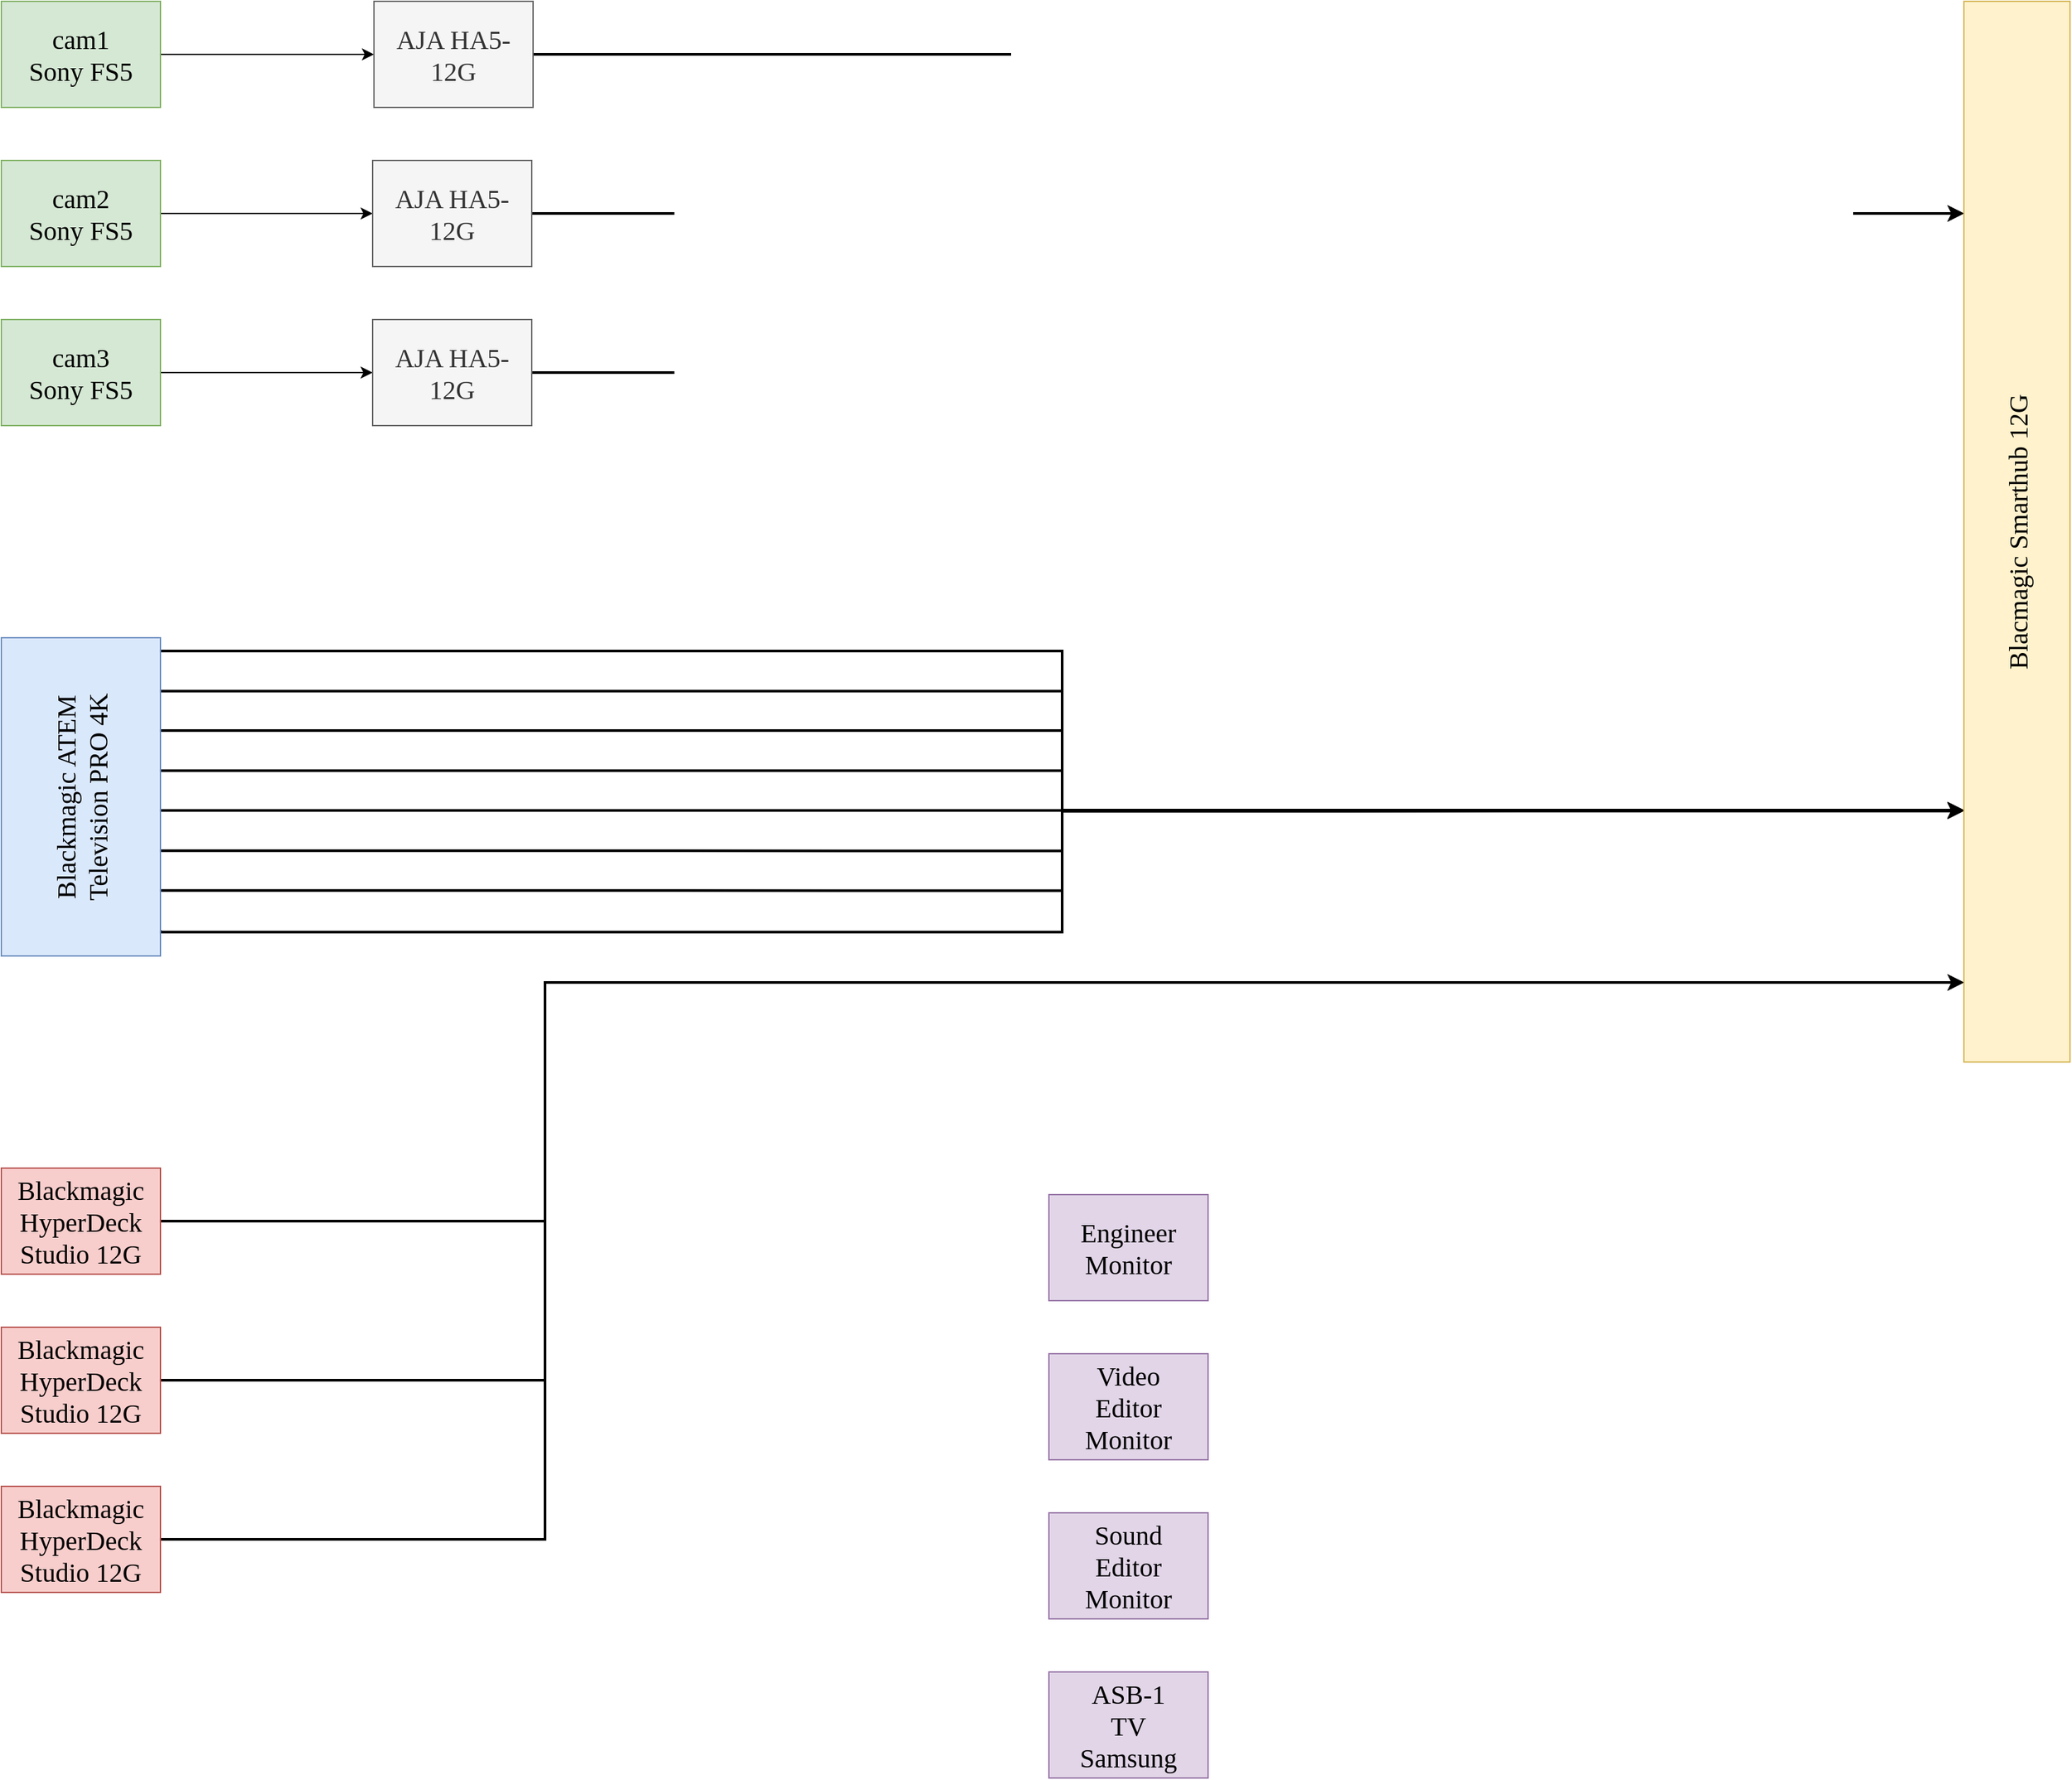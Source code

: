 <mxfile version="10.6.5" type="github"><diagram id="8zPpaCdNfco4rCtqq6pd" name="Chromakey ASB-1"><mxGraphModel dx="2830" dy="1672" grid="1" gridSize="10" guides="1" tooltips="1" connect="1" arrows="1" fold="1" page="1" pageScale="1" pageWidth="2336" pageHeight="1654" math="0" shadow="0"><root><mxCell id="0"/><mxCell id="1" parent="0"/><mxCell id="PRNeWvGEzYsnuZo690AR-102" style="edgeStyle=orthogonalEdgeStyle;rounded=0;orthogonalLoop=1;jettySize=auto;html=1;entryX=0;entryY=0.5;entryDx=0;entryDy=0;fontFamily=Verdana;fontSize=20;" parent="1" source="PRNeWvGEzYsnuZo690AR-89" target="PRNeWvGEzYsnuZo690AR-96" edge="1"><mxGeometry relative="1" as="geometry"/></mxCell><mxCell id="PRNeWvGEzYsnuZo690AR-89" value="cam1&lt;br&gt;Sony FS5&lt;br&gt;" style="rounded=0;whiteSpace=wrap;html=1;fontFamily=Verdana;fontSize=20;fillColor=#d5e8d4;strokeColor=#82b366;" parent="1" vertex="1"><mxGeometry x="400" y="160" width="120" height="80" as="geometry"/></mxCell><mxCell id="PRNeWvGEzYsnuZo690AR-105" style="edgeStyle=orthogonalEdgeStyle;rounded=0;orthogonalLoop=1;jettySize=auto;html=1;entryX=0;entryY=0.5;entryDx=0;entryDy=0;fontFamily=Verdana;fontSize=20;" parent="1" source="PRNeWvGEzYsnuZo690AR-94" target="PRNeWvGEzYsnuZo690AR-100" edge="1"><mxGeometry relative="1" as="geometry"/></mxCell><mxCell id="PRNeWvGEzYsnuZo690AR-94" value="cam2&lt;br&gt;Sony FS5&lt;br&gt;" style="rounded=0;whiteSpace=wrap;html=1;fontFamily=Verdana;fontSize=20;fillColor=#d5e8d4;strokeColor=#82b366;" parent="1" vertex="1"><mxGeometry x="400" y="280" width="120" height="80" as="geometry"/></mxCell><mxCell id="PRNeWvGEzYsnuZo690AR-106" style="edgeStyle=orthogonalEdgeStyle;rounded=0;orthogonalLoop=1;jettySize=auto;html=1;entryX=0;entryY=0.5;entryDx=0;entryDy=0;fontFamily=Verdana;fontSize=20;" parent="1" source="PRNeWvGEzYsnuZo690AR-95" target="PRNeWvGEzYsnuZo690AR-101" edge="1"><mxGeometry relative="1" as="geometry"/></mxCell><mxCell id="PRNeWvGEzYsnuZo690AR-95" value="cam3&lt;br&gt;Sony FS5&lt;br&gt;" style="rounded=0;whiteSpace=wrap;html=1;fontFamily=Verdana;fontSize=20;fillColor=#d5e8d4;strokeColor=#82b366;" parent="1" vertex="1"><mxGeometry x="400" y="400" width="120" height="80" as="geometry"/></mxCell><mxCell id="BGWSi0pUhEESYbRutxwz-27" style="edgeStyle=orthogonalEdgeStyle;rounded=0;orthogonalLoop=1;jettySize=auto;html=1;startArrow=none;startFill=0;endArrow=classic;endFill=1;strokeWidth=2;fontFamily=Verdana;fontSize=31;" edge="1" parent="1" source="PRNeWvGEzYsnuZo690AR-96" target="BGWSi0pUhEESYbRutxwz-24"><mxGeometry relative="1" as="geometry"><Array as="points"><mxPoint x="1340" y="200"/><mxPoint x="1340" y="320"/></Array></mxGeometry></mxCell><mxCell id="PRNeWvGEzYsnuZo690AR-96" value="&lt;span&gt;AJA HA5-12G&lt;/span&gt;&lt;br&gt;" style="rounded=0;whiteSpace=wrap;html=1;fontFamily=Verdana;fontSize=20;fillColor=#f5f5f5;strokeColor=#666666;fontColor=#333333;" parent="1" vertex="1"><mxGeometry x="681" y="160" width="120" height="80" as="geometry"/></mxCell><mxCell id="BGWSi0pUhEESYbRutxwz-28" style="edgeStyle=orthogonalEdgeStyle;rounded=0;orthogonalLoop=1;jettySize=auto;html=1;startArrow=none;startFill=0;endArrow=classic;endFill=1;strokeWidth=2;fontFamily=Verdana;fontSize=31;" edge="1" parent="1" source="PRNeWvGEzYsnuZo690AR-100" target="BGWSi0pUhEESYbRutxwz-24"><mxGeometry relative="1" as="geometry"><Array as="points"><mxPoint x="1650" y="320"/><mxPoint x="1650" y="320"/></Array></mxGeometry></mxCell><mxCell id="PRNeWvGEzYsnuZo690AR-100" value="&lt;span&gt;AJA HA5-12G&lt;/span&gt;&lt;br&gt;" style="rounded=0;whiteSpace=wrap;html=1;fontFamily=Verdana;fontSize=20;fillColor=#f5f5f5;strokeColor=#666666;fontColor=#333333;" parent="1" vertex="1"><mxGeometry x="680" y="280" width="120" height="80" as="geometry"/></mxCell><mxCell id="BGWSi0pUhEESYbRutxwz-29" style="edgeStyle=orthogonalEdgeStyle;rounded=0;orthogonalLoop=1;jettySize=auto;html=1;startArrow=none;startFill=0;endArrow=classic;endFill=1;strokeWidth=2;fontFamily=Verdana;fontSize=31;" edge="1" parent="1" source="PRNeWvGEzYsnuZo690AR-101" target="BGWSi0pUhEESYbRutxwz-24"><mxGeometry relative="1" as="geometry"><Array as="points"><mxPoint x="1340" y="440"/><mxPoint x="1340" y="320"/></Array></mxGeometry></mxCell><mxCell id="PRNeWvGEzYsnuZo690AR-101" value="&lt;span&gt;AJA HA5-12G&lt;/span&gt;&lt;br&gt;" style="rounded=0;whiteSpace=wrap;html=1;fontFamily=Verdana;fontSize=20;fillColor=#f5f5f5;strokeColor=#666666;fontColor=#333333;" parent="1" vertex="1"><mxGeometry x="680" y="400" width="120" height="80" as="geometry"/></mxCell><mxCell id="BGWSi0pUhEESYbRutxwz-40" style="edgeStyle=orthogonalEdgeStyle;rounded=0;orthogonalLoop=1;jettySize=auto;html=1;startArrow=none;startFill=0;endArrow=classic;endFill=1;strokeWidth=2;fontFamily=Verdana;fontSize=20;" edge="1" parent="1"><mxGeometry relative="1" as="geometry"><mxPoint x="520" y="680.286" as="sourcePoint"/><mxPoint x="1880" y="770.286" as="targetPoint"/><Array as="points"><mxPoint x="1200" y="680"/><mxPoint x="1200" y="770"/></Array></mxGeometry></mxCell><mxCell id="BGWSi0pUhEESYbRutxwz-41" style="edgeStyle=orthogonalEdgeStyle;rounded=0;orthogonalLoop=1;jettySize=auto;html=1;startArrow=none;startFill=0;endArrow=classic;endFill=1;strokeWidth=2;fontFamily=Verdana;fontSize=20;" edge="1" parent="1" source="ANexXLqlYqrbS0PYl5LX-39" target="BGWSi0pUhEESYbRutxwz-24"><mxGeometry relative="1" as="geometry"><Array as="points"><mxPoint x="1200" y="650"/><mxPoint x="1200" y="770"/></Array></mxGeometry></mxCell><mxCell id="BGWSi0pUhEESYbRutxwz-42" style="edgeStyle=orthogonalEdgeStyle;rounded=0;orthogonalLoop=1;jettySize=auto;html=1;startArrow=none;startFill=0;endArrow=classic;endFill=1;strokeWidth=2;fontFamily=Verdana;fontSize=20;" edge="1" parent="1"><mxGeometry relative="1" as="geometry"><mxPoint x="520" y="710" as="sourcePoint"/><mxPoint x="1880" y="770" as="targetPoint"/><Array as="points"><mxPoint x="1200" y="710"/><mxPoint x="1200" y="770"/></Array></mxGeometry></mxCell><mxCell id="BGWSi0pUhEESYbRutxwz-43" style="edgeStyle=orthogonalEdgeStyle;rounded=0;orthogonalLoop=1;jettySize=auto;html=1;startArrow=none;startFill=0;endArrow=classic;endFill=1;strokeWidth=2;fontFamily=Verdana;fontSize=20;" edge="1" parent="1"><mxGeometry relative="1" as="geometry"><mxPoint x="520" y="740.286" as="sourcePoint"/><mxPoint x="1880" y="770.286" as="targetPoint"/><Array as="points"><mxPoint x="1200" y="740"/><mxPoint x="1200" y="770"/></Array></mxGeometry></mxCell><mxCell id="BGWSi0pUhEESYbRutxwz-44" style="edgeStyle=orthogonalEdgeStyle;rounded=0;orthogonalLoop=1;jettySize=auto;html=1;startArrow=none;startFill=0;endArrow=classic;endFill=1;strokeWidth=2;fontFamily=Verdana;fontSize=20;" edge="1" parent="1"><mxGeometry relative="1" as="geometry"><mxPoint x="520" y="770.286" as="sourcePoint"/><mxPoint x="1880" y="770.286" as="targetPoint"/><Array as="points"><mxPoint x="720" y="770"/><mxPoint x="720" y="770"/></Array></mxGeometry></mxCell><mxCell id="BGWSi0pUhEESYbRutxwz-45" style="edgeStyle=orthogonalEdgeStyle;rounded=0;orthogonalLoop=1;jettySize=auto;html=1;startArrow=none;startFill=0;endArrow=classic;endFill=1;strokeWidth=2;fontFamily=Verdana;fontSize=20;" edge="1" parent="1"><mxGeometry relative="1" as="geometry"><mxPoint x="520" y="800.667" as="sourcePoint"/><mxPoint x="1880" y="770.667" as="targetPoint"/><Array as="points"><mxPoint x="1200" y="801"/><mxPoint x="1200" y="771"/></Array></mxGeometry></mxCell><mxCell id="BGWSi0pUhEESYbRutxwz-46" style="edgeStyle=orthogonalEdgeStyle;rounded=0;orthogonalLoop=1;jettySize=auto;html=1;startArrow=none;startFill=0;endArrow=classic;endFill=1;strokeWidth=2;fontFamily=Verdana;fontSize=20;" edge="1" parent="1"><mxGeometry relative="1" as="geometry"><mxPoint x="520" y="830.667" as="sourcePoint"/><mxPoint x="1880" y="770.667" as="targetPoint"/><Array as="points"><mxPoint x="1200" y="831"/><mxPoint x="1200" y="771"/></Array></mxGeometry></mxCell><mxCell id="BGWSi0pUhEESYbRutxwz-47" style="edgeStyle=orthogonalEdgeStyle;rounded=0;orthogonalLoop=1;jettySize=auto;html=1;startArrow=none;startFill=0;endArrow=classic;endFill=1;strokeWidth=2;fontFamily=Verdana;fontSize=20;" edge="1" parent="1" target="BGWSi0pUhEESYbRutxwz-24"><mxGeometry relative="1" as="geometry"><mxPoint x="520" y="860.667" as="sourcePoint"/><mxPoint x="1880" y="760.667" as="targetPoint"/><Array as="points"><mxPoint x="520" y="862"/><mxPoint x="1200" y="862"/><mxPoint x="1200" y="770"/></Array></mxGeometry></mxCell><mxCell id="ANexXLqlYqrbS0PYl5LX-39" value="Blackmagic ATEM Television PRO 4K&lt;br&gt;" style="rounded=0;whiteSpace=wrap;html=1;fontFamily=Verdana;fontSize=20;fillColor=#dae8fc;strokeColor=#6c8ebf;flipV=1;flipH=1;horizontal=0;" parent="1" vertex="1"><mxGeometry x="400" y="640" width="120" height="240" as="geometry"/></mxCell><mxCell id="BGWSi0pUhEESYbRutxwz-37" style="edgeStyle=orthogonalEdgeStyle;rounded=0;orthogonalLoop=1;jettySize=auto;html=1;startArrow=none;startFill=0;endArrow=classic;endFill=1;strokeWidth=2;fontFamily=Verdana;fontSize=20;" edge="1" parent="1" source="ANexXLqlYqrbS0PYl5LX-40" target="BGWSi0pUhEESYbRutxwz-24"><mxGeometry relative="1" as="geometry"><Array as="points"><mxPoint x="810" y="1080"/><mxPoint x="810" y="900"/></Array></mxGeometry></mxCell><mxCell id="ANexXLqlYqrbS0PYl5LX-40" value="&lt;span&gt;Blackmagic HyperDeck Studio 12G&lt;/span&gt;&lt;br&gt;" style="rounded=0;whiteSpace=wrap;html=1;fontFamily=Verdana;fontSize=20;fillColor=#f8cecc;strokeColor=#b85450;" parent="1" vertex="1"><mxGeometry x="400" y="1040" width="120" height="80" as="geometry"/></mxCell><mxCell id="BGWSi0pUhEESYbRutxwz-38" style="edgeStyle=orthogonalEdgeStyle;rounded=0;orthogonalLoop=1;jettySize=auto;html=1;startArrow=none;startFill=0;endArrow=classic;endFill=1;strokeWidth=2;fontFamily=Verdana;fontSize=20;" edge="1" parent="1" source="ANexXLqlYqrbS0PYl5LX-42" target="BGWSi0pUhEESYbRutxwz-24"><mxGeometry relative="1" as="geometry"><Array as="points"><mxPoint x="810" y="1200"/><mxPoint x="810" y="900"/></Array></mxGeometry></mxCell><mxCell id="ANexXLqlYqrbS0PYl5LX-42" value="&lt;span&gt;Blackmagic HyperDeck Studio 12G&lt;/span&gt;&lt;br&gt;" style="rounded=0;whiteSpace=wrap;html=1;fontFamily=Verdana;fontSize=20;fillColor=#f8cecc;strokeColor=#b85450;" parent="1" vertex="1"><mxGeometry x="400" y="1160" width="120" height="80" as="geometry"/></mxCell><mxCell id="BGWSi0pUhEESYbRutxwz-39" style="edgeStyle=orthogonalEdgeStyle;rounded=0;orthogonalLoop=1;jettySize=auto;html=1;startArrow=none;startFill=0;endArrow=classic;endFill=1;strokeWidth=2;fontFamily=Verdana;fontSize=20;" edge="1" parent="1" source="ANexXLqlYqrbS0PYl5LX-43" target="BGWSi0pUhEESYbRutxwz-24"><mxGeometry relative="1" as="geometry"><Array as="points"><mxPoint x="810" y="1320"/><mxPoint x="810" y="900"/></Array></mxGeometry></mxCell><mxCell id="ANexXLqlYqrbS0PYl5LX-43" value="&lt;span&gt;Blackmagic HyperDeck Studio 12G&lt;/span&gt;&lt;br&gt;" style="rounded=0;whiteSpace=wrap;html=1;fontFamily=Verdana;fontSize=20;fillColor=#f8cecc;strokeColor=#b85450;" parent="1" vertex="1"><mxGeometry x="400" y="1280" width="120" height="80" as="geometry"/></mxCell><mxCell id="BGWSi0pUhEESYbRutxwz-1" value="Engineer&lt;br&gt;Monitor&lt;br&gt;" style="rounded=0;whiteSpace=wrap;html=1;fontFamily=Verdana;fontSize=20;fillColor=#e1d5e7;strokeColor=#9673a6;" vertex="1" parent="1"><mxGeometry x="1190" y="1060" width="120" height="80" as="geometry"/></mxCell><mxCell id="BGWSi0pUhEESYbRutxwz-2" value="Video&lt;br&gt;Editor&lt;br&gt;Monitor&lt;br&gt;" style="rounded=0;whiteSpace=wrap;html=1;fontFamily=Verdana;fontSize=20;fillColor=#e1d5e7;strokeColor=#9673a6;" vertex="1" parent="1"><mxGeometry x="1190" y="1180" width="120" height="80" as="geometry"/></mxCell><mxCell id="BGWSi0pUhEESYbRutxwz-3" value="ASB-1 &lt;br&gt;TV&lt;br&gt;Samsung&lt;br&gt;" style="rounded=0;whiteSpace=wrap;html=1;fontFamily=Verdana;fontSize=20;fillColor=#e1d5e7;strokeColor=#9673a6;" vertex="1" parent="1"><mxGeometry x="1190" y="1420" width="120" height="80" as="geometry"/></mxCell><mxCell id="BGWSi0pUhEESYbRutxwz-4" value="Sound&lt;br&gt;Editor&lt;br&gt;Monitor&lt;br&gt;" style="rounded=0;whiteSpace=wrap;html=1;fontFamily=Verdana;fontSize=20;fillColor=#e1d5e7;strokeColor=#9673a6;" vertex="1" parent="1"><mxGeometry x="1190" y="1300" width="120" height="80" as="geometry"/></mxCell><mxCell id="BGWSi0pUhEESYbRutxwz-24" value="Blacmagic Smarthub 12G" style="rounded=0;whiteSpace=wrap;html=1;fontFamily=Verdana;fontSize=20;horizontal=0;fillColor=#fff2cc;strokeColor=#d6b656;" vertex="1" parent="1"><mxGeometry x="1880" y="160" width="80" height="800" as="geometry"/></mxCell></root></mxGraphModel></diagram><diagram id="9TMBUm_x55Emzqff29dx" name="Страница 2"><mxGraphModel dx="5576" dy="3344" grid="1" gridSize="10" guides="1" tooltips="1" connect="1" arrows="1" fold="1" page="1" pageScale="1" pageWidth="2336" pageHeight="1654" math="0" shadow="0"><root><mxCell id="cA59_VcJ9mueLosY4EHN-0"/><mxCell id="cA59_VcJ9mueLosY4EHN-1" parent="cA59_VcJ9mueLosY4EHN-0"/></root></mxGraphModel></diagram></mxfile>